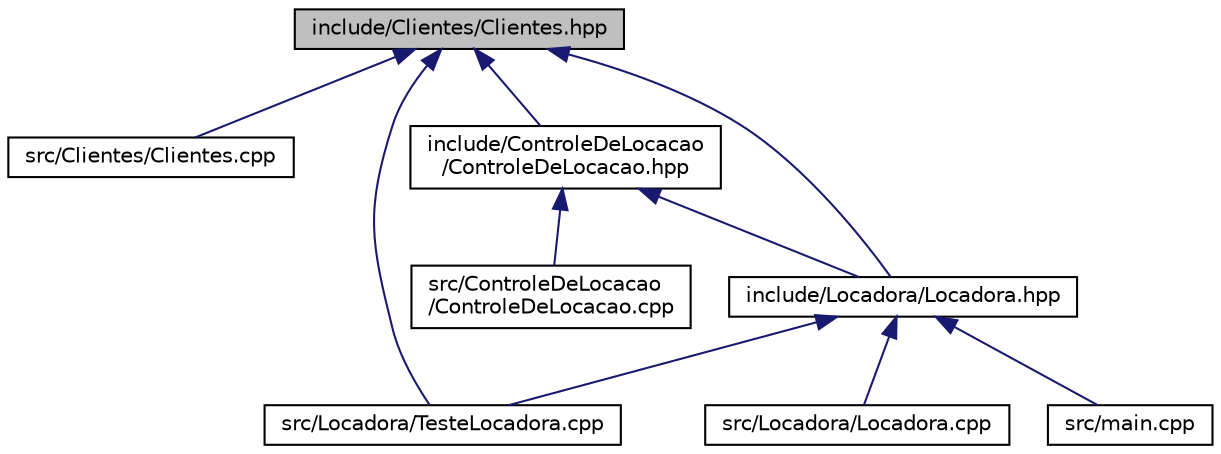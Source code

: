 digraph "include/Clientes/Clientes.hpp"
{
 // LATEX_PDF_SIZE
  edge [fontname="Helvetica",fontsize="10",labelfontname="Helvetica",labelfontsize="10"];
  node [fontname="Helvetica",fontsize="10",shape=record];
  Node1 [label="include/Clientes/Clientes.hpp",height=0.2,width=0.4,color="black", fillcolor="grey75", style="filled", fontcolor="black",tooltip=" "];
  Node1 -> Node2 [dir="back",color="midnightblue",fontsize="10",style="solid"];
  Node2 [label="src/Clientes/Clientes.cpp",height=0.2,width=0.4,color="black", fillcolor="white", style="filled",URL="$Clientes_8cpp.html",tooltip=" "];
  Node1 -> Node3 [dir="back",color="midnightblue",fontsize="10",style="solid"];
  Node3 [label="src/Locadora/TesteLocadora.cpp",height=0.2,width=0.4,color="black", fillcolor="white", style="filled",URL="$TesteLocadora_8cpp.html",tooltip=" "];
  Node1 -> Node4 [dir="back",color="midnightblue",fontsize="10",style="solid"];
  Node4 [label="include/ControleDeLocacao\l/ControleDeLocacao.hpp",height=0.2,width=0.4,color="black", fillcolor="white", style="filled",URL="$ControleDeLocacao_8hpp.html",tooltip=" "];
  Node4 -> Node5 [dir="back",color="midnightblue",fontsize="10",style="solid"];
  Node5 [label="src/ControleDeLocacao\l/ControleDeLocacao.cpp",height=0.2,width=0.4,color="black", fillcolor="white", style="filled",URL="$ControleDeLocacao_8cpp.html",tooltip=" "];
  Node4 -> Node6 [dir="back",color="midnightblue",fontsize="10",style="solid"];
  Node6 [label="include/Locadora/Locadora.hpp",height=0.2,width=0.4,color="black", fillcolor="white", style="filled",URL="$Locadora_8hpp.html",tooltip=" "];
  Node6 -> Node7 [dir="back",color="midnightblue",fontsize="10",style="solid"];
  Node7 [label="src/Locadora/Locadora.cpp",height=0.2,width=0.4,color="black", fillcolor="white", style="filled",URL="$Locadora_8cpp.html",tooltip=" "];
  Node6 -> Node3 [dir="back",color="midnightblue",fontsize="10",style="solid"];
  Node6 -> Node8 [dir="back",color="midnightblue",fontsize="10",style="solid"];
  Node8 [label="src/main.cpp",height=0.2,width=0.4,color="black", fillcolor="white", style="filled",URL="$main_8cpp.html",tooltip=" "];
  Node1 -> Node6 [dir="back",color="midnightblue",fontsize="10",style="solid"];
}
